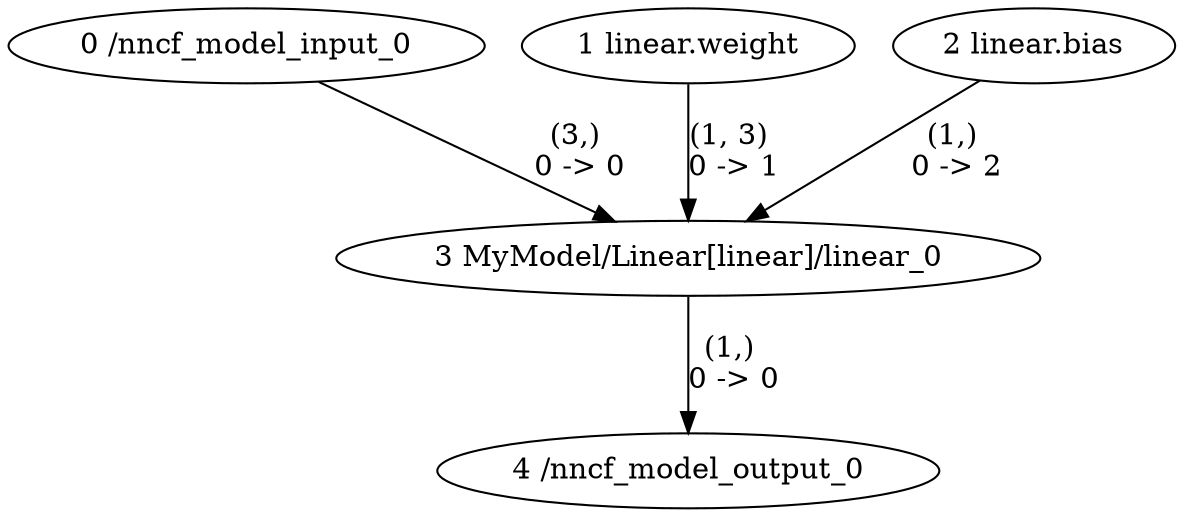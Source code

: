 strict digraph  {
"0 /nncf_model_input_0";
"1 linear.weight";
"2 linear.bias";
"3 MyModel/Linear[linear]/linear_0";
"4 /nncf_model_output_0";
"0 /nncf_model_input_0" -> "3 MyModel/Linear[linear]/linear_0"  [label="(3,) \n0 -> 0", style=solid];
"1 linear.weight" -> "3 MyModel/Linear[linear]/linear_0"  [label="(1, 3) \n0 -> 1", style=solid];
"2 linear.bias" -> "3 MyModel/Linear[linear]/linear_0"  [label="(1,) \n0 -> 2", style=solid];
"3 MyModel/Linear[linear]/linear_0" -> "4 /nncf_model_output_0"  [label="(1,) \n0 -> 0", style=solid];
}
